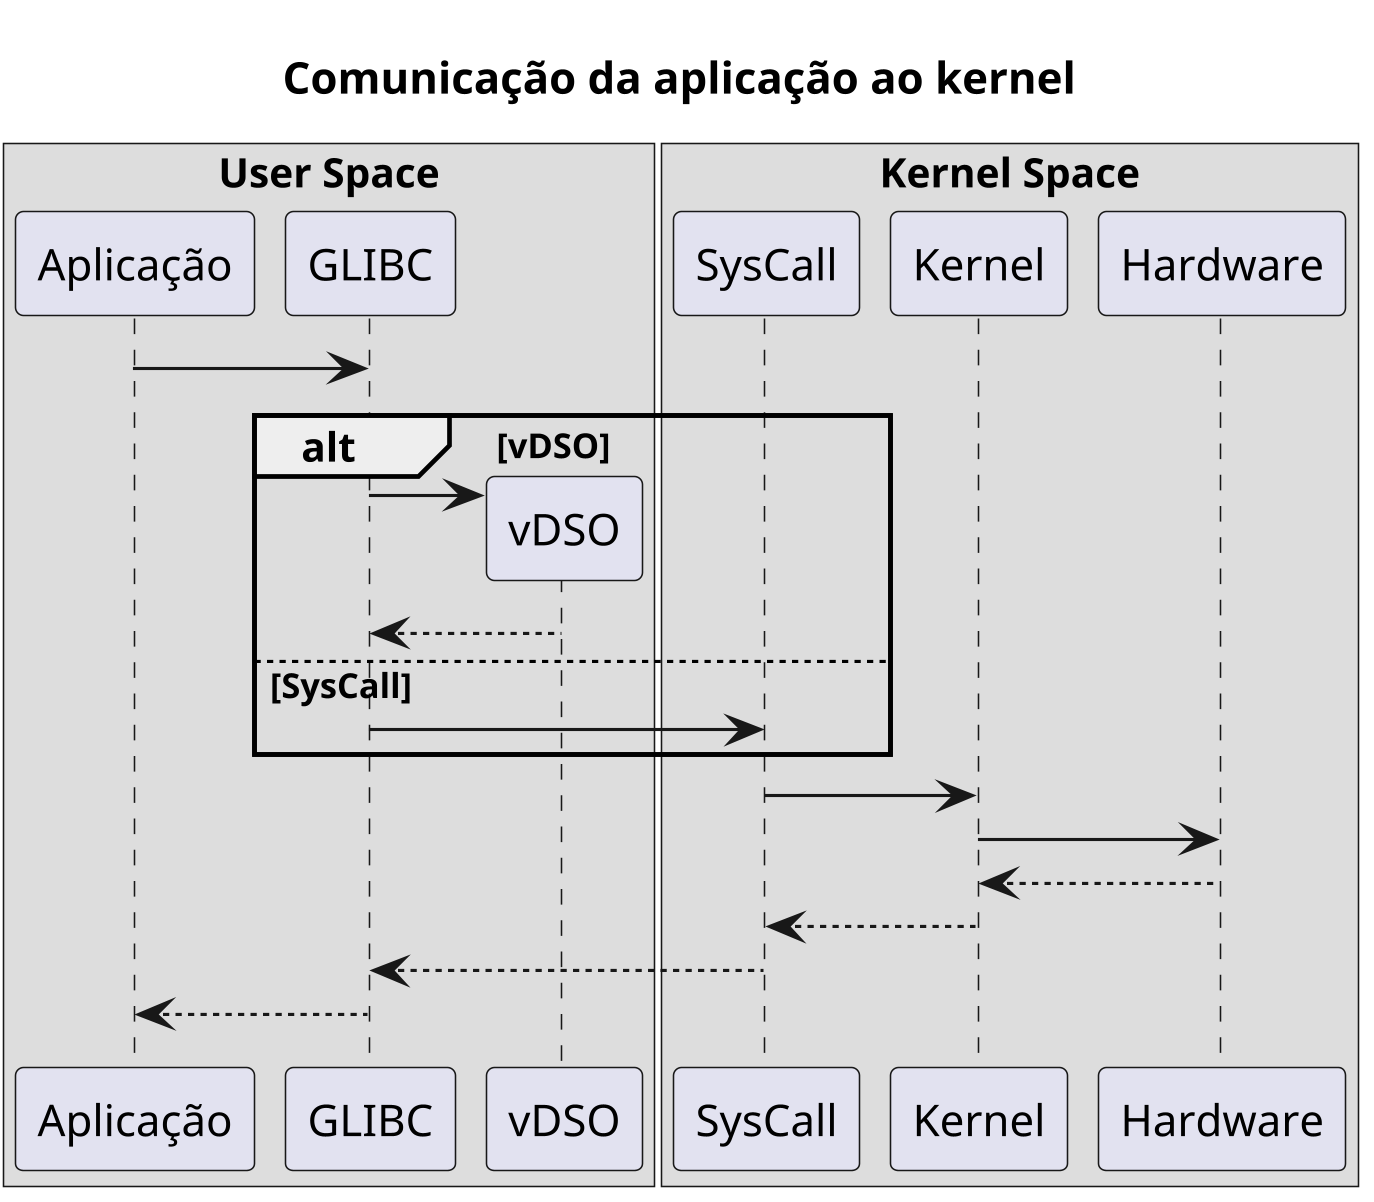 @startuml
skinparam dpi 300

title Comunicação da aplicação ao kernel

box "User Space"
  participant Aplicação
  participant GLIBC
  participant vDSO
end box

box "Kernel Space"
  participant SysCall
  participant Kernel
  participant Hardware
end box


Aplicação -> GLIBC
alt vDSO
  create vDSO
  GLIBC -> vDSO
  vDSO --> GLIBC
else SysCall
  GLIBC -> SysCall
end
  SysCall -> Kernel
  Kernel -> Hardware

  Hardware --> Kernel
  Kernel --> SysCall
  SysCall --> GLIBC
  GLIBC --> Aplicação


@enduml